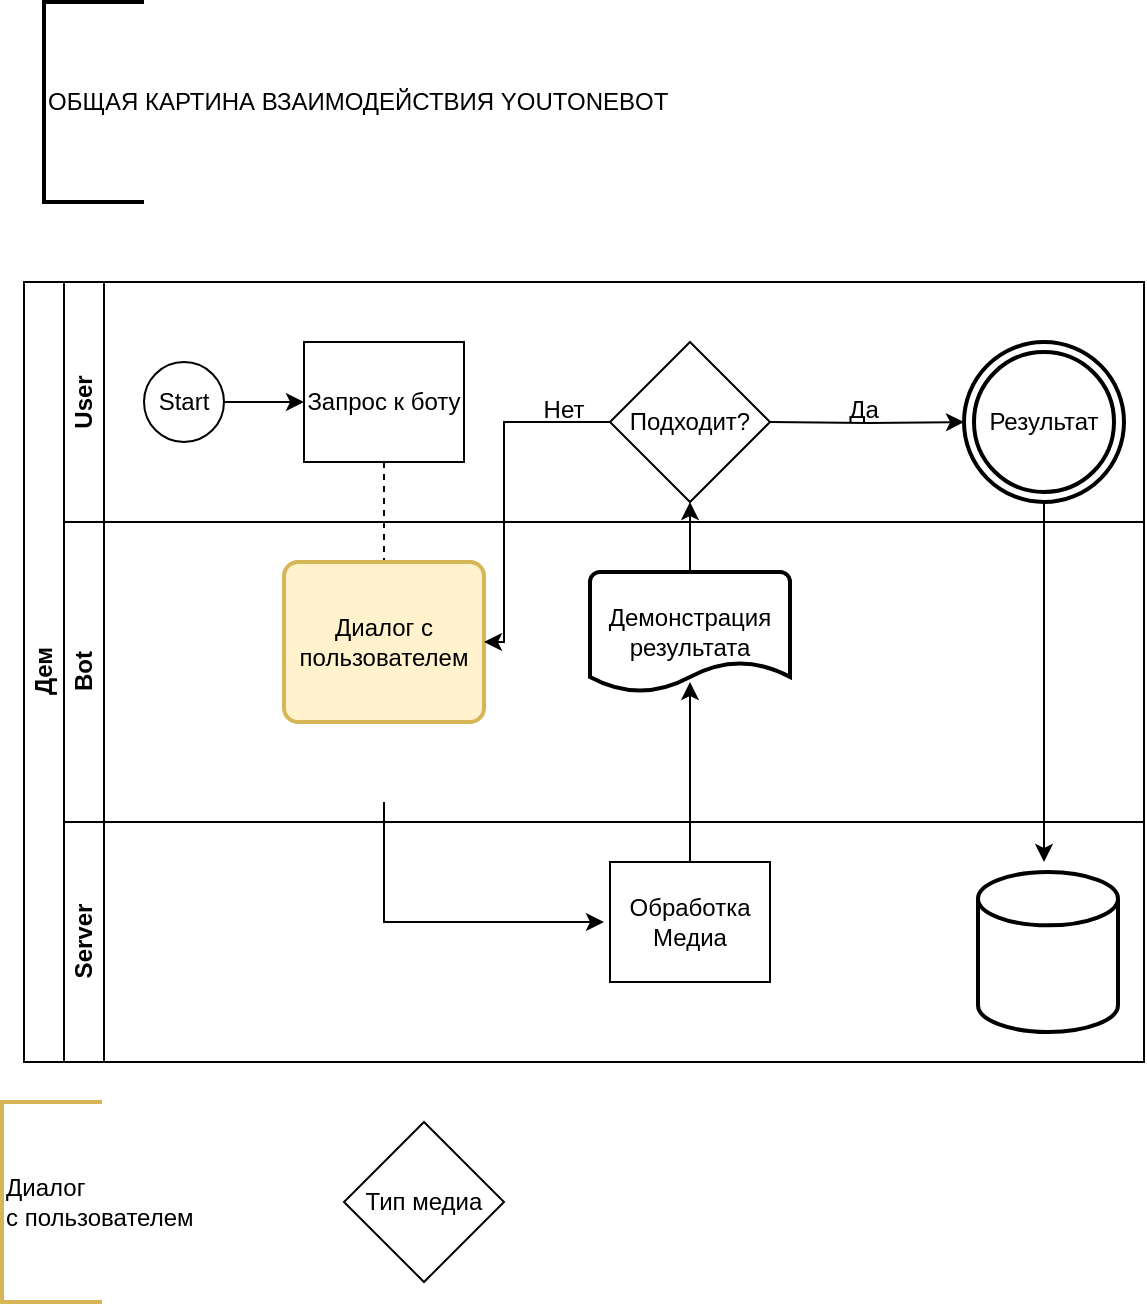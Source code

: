 <mxfile version="21.0.6" type="github">
  <diagram id="prtHgNgQTEPvFCAcTncT" name="Page-1">
    <mxGraphModel dx="691" dy="392" grid="1" gridSize="10" guides="1" tooltips="1" connect="1" arrows="1" fold="1" page="1" pageScale="1" pageWidth="827" pageHeight="1169" math="0" shadow="0">
      <root>
        <mxCell id="0" />
        <mxCell id="1" parent="0" />
        <mxCell id="dNxyNK7c78bLwvsdeMH5-19" value="Дем" style="swimlane;html=1;childLayout=stackLayout;resizeParent=1;resizeParentMax=0;horizontal=0;startSize=20;horizontalStack=0;" parent="1" vertex="1">
          <mxGeometry x="130" y="150" width="560" height="390" as="geometry" />
        </mxCell>
        <mxCell id="dNxyNK7c78bLwvsdeMH5-27" value="" style="edgeStyle=orthogonalEdgeStyle;rounded=0;orthogonalLoop=1;jettySize=auto;html=1;dashed=1;endArrow=none;endFill=0;" parent="dNxyNK7c78bLwvsdeMH5-19" source="dNxyNK7c78bLwvsdeMH5-24" edge="1">
          <mxGeometry relative="1" as="geometry">
            <mxPoint x="180.0" y="150" as="targetPoint" />
          </mxGeometry>
        </mxCell>
        <mxCell id="dNxyNK7c78bLwvsdeMH5-20" value="" style="swimlane;html=1;startSize=20;horizontal=0;" parent="dNxyNK7c78bLwvsdeMH5-19" vertex="1">
          <mxGeometry x="20" width="540" height="120" as="geometry">
            <mxRectangle x="20" width="430" height="40" as="alternateBounds" />
          </mxGeometry>
        </mxCell>
        <mxCell id="dNxyNK7c78bLwvsdeMH5-25" value="" style="edgeStyle=orthogonalEdgeStyle;rounded=0;orthogonalLoop=1;jettySize=auto;html=1;" parent="dNxyNK7c78bLwvsdeMH5-20" source="dNxyNK7c78bLwvsdeMH5-23" target="dNxyNK7c78bLwvsdeMH5-24" edge="1">
          <mxGeometry relative="1" as="geometry" />
        </mxCell>
        <mxCell id="dNxyNK7c78bLwvsdeMH5-23" value="Start" style="ellipse;whiteSpace=wrap;html=1;" parent="dNxyNK7c78bLwvsdeMH5-20" vertex="1">
          <mxGeometry x="40" y="40" width="40" height="40" as="geometry" />
        </mxCell>
        <mxCell id="dNxyNK7c78bLwvsdeMH5-24" value="Запрос к боту" style="rounded=0;whiteSpace=wrap;html=1;fontFamily=Helvetica;fontSize=12;fontColor=#000000;align=center;" parent="dNxyNK7c78bLwvsdeMH5-20" vertex="1">
          <mxGeometry x="120" y="30" width="80" height="60" as="geometry" />
        </mxCell>
        <mxCell id="m7D8Xdpk07ACZJUCo_nt-1" value="&lt;b&gt;User&lt;/b&gt;" style="text;html=1;strokeColor=none;fillColor=none;align=center;verticalAlign=middle;whiteSpace=wrap;rounded=0;rotation=-90;" vertex="1" parent="dNxyNK7c78bLwvsdeMH5-20">
          <mxGeometry x="-20" y="45" width="60" height="30" as="geometry" />
        </mxCell>
        <mxCell id="m7D8Xdpk07ACZJUCo_nt-2" value="Результат" style="ellipse;shape=doubleEllipse;whiteSpace=wrap;html=1;aspect=fixed;strokeWidth=2;" vertex="1" parent="dNxyNK7c78bLwvsdeMH5-20">
          <mxGeometry x="450" y="30" width="80" height="80" as="geometry" />
        </mxCell>
        <mxCell id="m7D8Xdpk07ACZJUCo_nt-27" value="" style="edgeStyle=orthogonalEdgeStyle;rounded=0;orthogonalLoop=1;jettySize=auto;html=1;entryX=0;entryY=0.5;entryDx=0;entryDy=0;" edge="1" parent="dNxyNK7c78bLwvsdeMH5-20" target="m7D8Xdpk07ACZJUCo_nt-2">
          <mxGeometry relative="1" as="geometry">
            <mxPoint x="353" y="70" as="sourcePoint" />
            <mxPoint x="440" y="60" as="targetPoint" />
            <Array as="points" />
          </mxGeometry>
        </mxCell>
        <mxCell id="m7D8Xdpk07ACZJUCo_nt-15" value="Подходит?" style="rhombus;whiteSpace=wrap;html=1;fontColor=#000000;rounded=0;" vertex="1" parent="dNxyNK7c78bLwvsdeMH5-20">
          <mxGeometry x="273" y="30" width="80" height="80" as="geometry" />
        </mxCell>
        <mxCell id="m7D8Xdpk07ACZJUCo_nt-18" value="Нет" style="text;html=1;strokeColor=none;fillColor=none;align=center;verticalAlign=middle;whiteSpace=wrap;rounded=0;" vertex="1" parent="dNxyNK7c78bLwvsdeMH5-20">
          <mxGeometry x="220" y="49" width="60" height="30" as="geometry" />
        </mxCell>
        <mxCell id="m7D8Xdpk07ACZJUCo_nt-28" value="Да" style="text;html=1;strokeColor=none;fillColor=none;align=center;verticalAlign=middle;whiteSpace=wrap;rounded=0;" vertex="1" parent="dNxyNK7c78bLwvsdeMH5-20">
          <mxGeometry x="370" y="49" width="60" height="30" as="geometry" />
        </mxCell>
        <mxCell id="dNxyNK7c78bLwvsdeMH5-21" value="Bot" style="swimlane;html=1;startSize=20;horizontal=0;" parent="dNxyNK7c78bLwvsdeMH5-19" vertex="1">
          <mxGeometry x="20" y="120" width="540" height="150" as="geometry" />
        </mxCell>
        <mxCell id="m7D8Xdpk07ACZJUCo_nt-8" value="Диалог с пользователем" style="rounded=1;whiteSpace=wrap;html=1;absoluteArcSize=1;arcSize=14;strokeWidth=2;fillColor=#fff2cc;strokeColor=#d6b656;" vertex="1" parent="dNxyNK7c78bLwvsdeMH5-21">
          <mxGeometry x="110" y="20" width="100" height="80" as="geometry" />
        </mxCell>
        <mxCell id="m7D8Xdpk07ACZJUCo_nt-24" value="Демонстрация&lt;br&gt;результата" style="strokeWidth=2;html=1;shape=mxgraph.flowchart.document2;whiteSpace=wrap;size=0.25;" vertex="1" parent="dNxyNK7c78bLwvsdeMH5-21">
          <mxGeometry x="263" y="25" width="100" height="60" as="geometry" />
        </mxCell>
        <mxCell id="dNxyNK7c78bLwvsdeMH5-22" value="Server" style="swimlane;html=1;startSize=20;horizontal=0;" parent="dNxyNK7c78bLwvsdeMH5-19" vertex="1">
          <mxGeometry x="20" y="270" width="540" height="120" as="geometry" />
        </mxCell>
        <mxCell id="dNxyNK7c78bLwvsdeMH5-34" value="Обработка&lt;br&gt;Медиа" style="rounded=0;whiteSpace=wrap;html=1;fontFamily=Helvetica;fontSize=12;fontColor=#000000;align=center;" parent="dNxyNK7c78bLwvsdeMH5-22" vertex="1">
          <mxGeometry x="273" y="20" width="80" height="60" as="geometry" />
        </mxCell>
        <mxCell id="dNxyNK7c78bLwvsdeMH5-38" style="edgeStyle=orthogonalEdgeStyle;rounded=0;orthogonalLoop=1;jettySize=auto;html=1;endArrow=classic;endFill=1;" parent="dNxyNK7c78bLwvsdeMH5-22" edge="1">
          <mxGeometry relative="1" as="geometry">
            <Array as="points">
              <mxPoint x="160" y="50" />
            </Array>
            <mxPoint x="160" y="-10" as="sourcePoint" />
            <mxPoint x="270" y="50" as="targetPoint" />
          </mxGeometry>
        </mxCell>
        <mxCell id="m7D8Xdpk07ACZJUCo_nt-29" value="" style="strokeWidth=2;html=1;shape=mxgraph.flowchart.database;whiteSpace=wrap;" vertex="1" parent="dNxyNK7c78bLwvsdeMH5-22">
          <mxGeometry x="457" y="25" width="70" height="80" as="geometry" />
        </mxCell>
        <mxCell id="m7D8Xdpk07ACZJUCo_nt-16" value="" style="edgeStyle=orthogonalEdgeStyle;rounded=0;orthogonalLoop=1;jettySize=auto;html=1;entryX=0.5;entryY=0.917;entryDx=0;entryDy=0;entryPerimeter=0;" edge="1" parent="dNxyNK7c78bLwvsdeMH5-19" source="dNxyNK7c78bLwvsdeMH5-34" target="m7D8Xdpk07ACZJUCo_nt-24">
          <mxGeometry relative="1" as="geometry">
            <mxPoint x="333" y="220" as="targetPoint" />
          </mxGeometry>
        </mxCell>
        <mxCell id="m7D8Xdpk07ACZJUCo_nt-17" value="" style="edgeStyle=orthogonalEdgeStyle;rounded=0;orthogonalLoop=1;jettySize=auto;html=1;" edge="1" parent="dNxyNK7c78bLwvsdeMH5-19" source="m7D8Xdpk07ACZJUCo_nt-15" target="m7D8Xdpk07ACZJUCo_nt-8">
          <mxGeometry relative="1" as="geometry">
            <Array as="points">
              <mxPoint x="240" y="70" />
              <mxPoint x="240" y="180" />
            </Array>
          </mxGeometry>
        </mxCell>
        <mxCell id="m7D8Xdpk07ACZJUCo_nt-26" value="" style="edgeStyle=orthogonalEdgeStyle;rounded=0;orthogonalLoop=1;jettySize=auto;html=1;entryX=0.5;entryY=1;entryDx=0;entryDy=0;" edge="1" parent="dNxyNK7c78bLwvsdeMH5-19" source="m7D8Xdpk07ACZJUCo_nt-24" target="m7D8Xdpk07ACZJUCo_nt-15">
          <mxGeometry relative="1" as="geometry" />
        </mxCell>
        <mxCell id="m7D8Xdpk07ACZJUCo_nt-31" value="" style="edgeStyle=orthogonalEdgeStyle;rounded=0;orthogonalLoop=1;jettySize=auto;html=1;" edge="1" parent="dNxyNK7c78bLwvsdeMH5-19" source="m7D8Xdpk07ACZJUCo_nt-2">
          <mxGeometry relative="1" as="geometry">
            <mxPoint x="510" y="290" as="targetPoint" />
          </mxGeometry>
        </mxCell>
        <mxCell id="m7D8Xdpk07ACZJUCo_nt-4" value="ОБЩАЯ КАРТИНА ВЗАИМОДЕЙСТВИЯ YOUTONEBOT" style="strokeWidth=2;html=1;shape=mxgraph.flowchart.annotation_1;align=left;pointerEvents=1;" vertex="1" parent="1">
          <mxGeometry x="140" y="10" width="50" height="100" as="geometry" />
        </mxCell>
        <mxCell id="m7D8Xdpk07ACZJUCo_nt-5" style="edgeStyle=orthogonalEdgeStyle;rounded=0;orthogonalLoop=1;jettySize=auto;html=1;exitX=0.5;exitY=1;exitDx=0;exitDy=0;exitPerimeter=0;" edge="1" parent="1" source="m7D8Xdpk07ACZJUCo_nt-4" target="m7D8Xdpk07ACZJUCo_nt-4">
          <mxGeometry relative="1" as="geometry" />
        </mxCell>
        <mxCell id="dNxyNK7c78bLwvsdeMH5-28" value="Тип медиа" style="rhombus;whiteSpace=wrap;html=1;fontFamily=Helvetica;fontSize=12;fontColor=#000000;align=center;" parent="1" vertex="1">
          <mxGeometry x="290" y="570" width="80" height="80" as="geometry" />
        </mxCell>
        <mxCell id="m7D8Xdpk07ACZJUCo_nt-9" value="Диалог &lt;br&gt;с пользователем" style="strokeWidth=2;html=1;shape=mxgraph.flowchart.annotation_1;align=left;pointerEvents=1;fillColor=#fff2cc;strokeColor=#d6b656;" vertex="1" parent="1">
          <mxGeometry x="119" y="560" width="50" height="100" as="geometry" />
        </mxCell>
      </root>
    </mxGraphModel>
  </diagram>
</mxfile>
